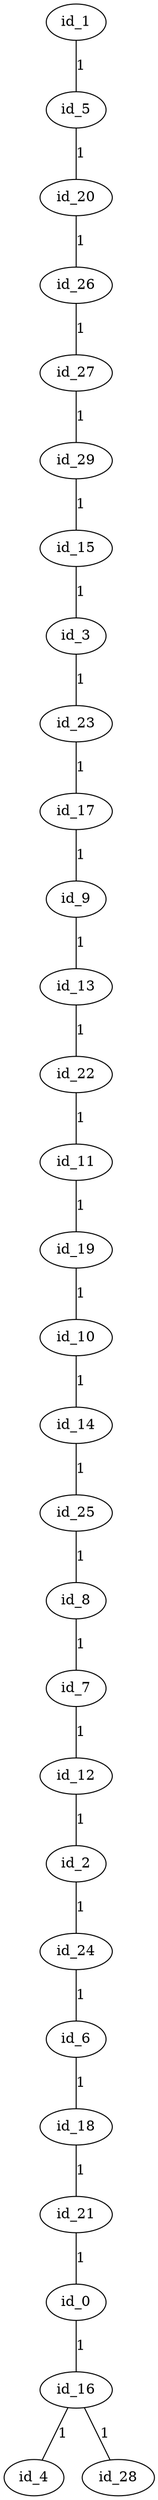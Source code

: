 graph GR{
id_0;
id_1;
id_2;
id_3;
id_4;
id_5;
id_6;
id_7;
id_8;
id_9;
id_10;
id_11;
id_12;
id_13;
id_14;
id_15;
id_16;
id_17;
id_18;
id_19;
id_20;
id_21;
id_22;
id_23;
id_24;
id_25;
id_26;
id_27;
id_28;
id_29;
id_1--id_5[label=1];
id_5--id_20[label=1];
id_20--id_26[label=1];
id_26--id_27[label=1];
id_27--id_29[label=1];
id_29--id_15[label=1];
id_15--id_3[label=1];
id_3--id_23[label=1];
id_23--id_17[label=1];
id_17--id_9[label=1];
id_9--id_13[label=1];
id_13--id_22[label=1];
id_22--id_11[label=1];
id_11--id_19[label=1];
id_19--id_10[label=1];
id_10--id_14[label=1];
id_14--id_25[label=1];
id_25--id_8[label=1];
id_8--id_7[label=1];
id_7--id_12[label=1];
id_12--id_2[label=1];
id_2--id_24[label=1];
id_24--id_6[label=1];
id_6--id_18[label=1];
id_18--id_21[label=1];
id_21--id_0[label=1];
id_0--id_16[label=1];
id_16--id_4[label=1];
id_16--id_28[label=1];
}